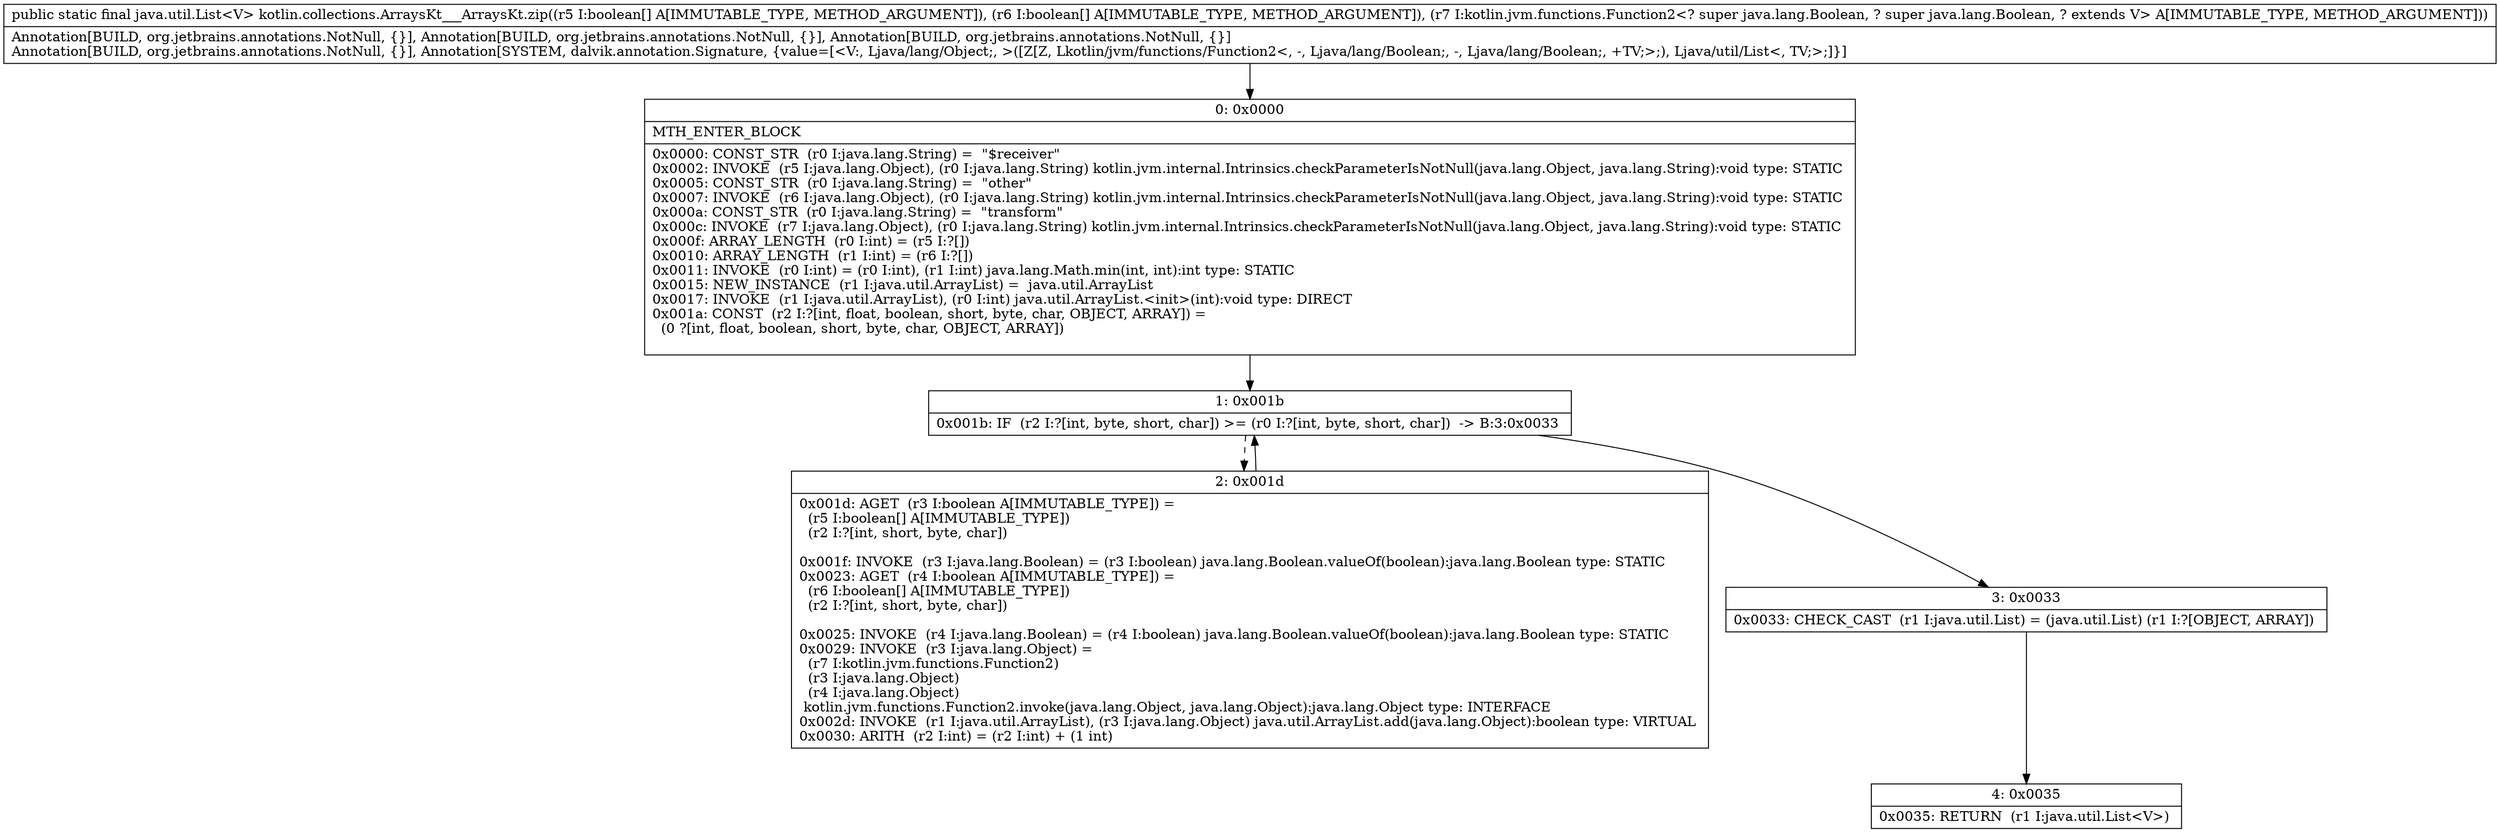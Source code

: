 digraph "CFG forkotlin.collections.ArraysKt___ArraysKt.zip([Z[ZLkotlin\/jvm\/functions\/Function2;)Ljava\/util\/List;" {
Node_0 [shape=record,label="{0\:\ 0x0000|MTH_ENTER_BLOCK\l|0x0000: CONST_STR  (r0 I:java.lang.String) =  \"$receiver\" \l0x0002: INVOKE  (r5 I:java.lang.Object), (r0 I:java.lang.String) kotlin.jvm.internal.Intrinsics.checkParameterIsNotNull(java.lang.Object, java.lang.String):void type: STATIC \l0x0005: CONST_STR  (r0 I:java.lang.String) =  \"other\" \l0x0007: INVOKE  (r6 I:java.lang.Object), (r0 I:java.lang.String) kotlin.jvm.internal.Intrinsics.checkParameterIsNotNull(java.lang.Object, java.lang.String):void type: STATIC \l0x000a: CONST_STR  (r0 I:java.lang.String) =  \"transform\" \l0x000c: INVOKE  (r7 I:java.lang.Object), (r0 I:java.lang.String) kotlin.jvm.internal.Intrinsics.checkParameterIsNotNull(java.lang.Object, java.lang.String):void type: STATIC \l0x000f: ARRAY_LENGTH  (r0 I:int) = (r5 I:?[]) \l0x0010: ARRAY_LENGTH  (r1 I:int) = (r6 I:?[]) \l0x0011: INVOKE  (r0 I:int) = (r0 I:int), (r1 I:int) java.lang.Math.min(int, int):int type: STATIC \l0x0015: NEW_INSTANCE  (r1 I:java.util.ArrayList) =  java.util.ArrayList \l0x0017: INVOKE  (r1 I:java.util.ArrayList), (r0 I:int) java.util.ArrayList.\<init\>(int):void type: DIRECT \l0x001a: CONST  (r2 I:?[int, float, boolean, short, byte, char, OBJECT, ARRAY]) = \l  (0 ?[int, float, boolean, short, byte, char, OBJECT, ARRAY])\l \l}"];
Node_1 [shape=record,label="{1\:\ 0x001b|0x001b: IF  (r2 I:?[int, byte, short, char]) \>= (r0 I:?[int, byte, short, char])  \-\> B:3:0x0033 \l}"];
Node_2 [shape=record,label="{2\:\ 0x001d|0x001d: AGET  (r3 I:boolean A[IMMUTABLE_TYPE]) = \l  (r5 I:boolean[] A[IMMUTABLE_TYPE])\l  (r2 I:?[int, short, byte, char])\l \l0x001f: INVOKE  (r3 I:java.lang.Boolean) = (r3 I:boolean) java.lang.Boolean.valueOf(boolean):java.lang.Boolean type: STATIC \l0x0023: AGET  (r4 I:boolean A[IMMUTABLE_TYPE]) = \l  (r6 I:boolean[] A[IMMUTABLE_TYPE])\l  (r2 I:?[int, short, byte, char])\l \l0x0025: INVOKE  (r4 I:java.lang.Boolean) = (r4 I:boolean) java.lang.Boolean.valueOf(boolean):java.lang.Boolean type: STATIC \l0x0029: INVOKE  (r3 I:java.lang.Object) = \l  (r7 I:kotlin.jvm.functions.Function2)\l  (r3 I:java.lang.Object)\l  (r4 I:java.lang.Object)\l kotlin.jvm.functions.Function2.invoke(java.lang.Object, java.lang.Object):java.lang.Object type: INTERFACE \l0x002d: INVOKE  (r1 I:java.util.ArrayList), (r3 I:java.lang.Object) java.util.ArrayList.add(java.lang.Object):boolean type: VIRTUAL \l0x0030: ARITH  (r2 I:int) = (r2 I:int) + (1 int) \l}"];
Node_3 [shape=record,label="{3\:\ 0x0033|0x0033: CHECK_CAST  (r1 I:java.util.List) = (java.util.List) (r1 I:?[OBJECT, ARRAY]) \l}"];
Node_4 [shape=record,label="{4\:\ 0x0035|0x0035: RETURN  (r1 I:java.util.List\<V\>) \l}"];
MethodNode[shape=record,label="{public static final java.util.List\<V\> kotlin.collections.ArraysKt___ArraysKt.zip((r5 I:boolean[] A[IMMUTABLE_TYPE, METHOD_ARGUMENT]), (r6 I:boolean[] A[IMMUTABLE_TYPE, METHOD_ARGUMENT]), (r7 I:kotlin.jvm.functions.Function2\<? super java.lang.Boolean, ? super java.lang.Boolean, ? extends V\> A[IMMUTABLE_TYPE, METHOD_ARGUMENT]))  | Annotation[BUILD, org.jetbrains.annotations.NotNull, \{\}], Annotation[BUILD, org.jetbrains.annotations.NotNull, \{\}], Annotation[BUILD, org.jetbrains.annotations.NotNull, \{\}]\lAnnotation[BUILD, org.jetbrains.annotations.NotNull, \{\}], Annotation[SYSTEM, dalvik.annotation.Signature, \{value=[\<V:, Ljava\/lang\/Object;, \>([Z[Z, Lkotlin\/jvm\/functions\/Function2\<, \-, Ljava\/lang\/Boolean;, \-, Ljava\/lang\/Boolean;, +TV;\>;), Ljava\/util\/List\<, TV;\>;]\}]\l}"];
MethodNode -> Node_0;
Node_0 -> Node_1;
Node_1 -> Node_2[style=dashed];
Node_1 -> Node_3;
Node_2 -> Node_1;
Node_3 -> Node_4;
}

